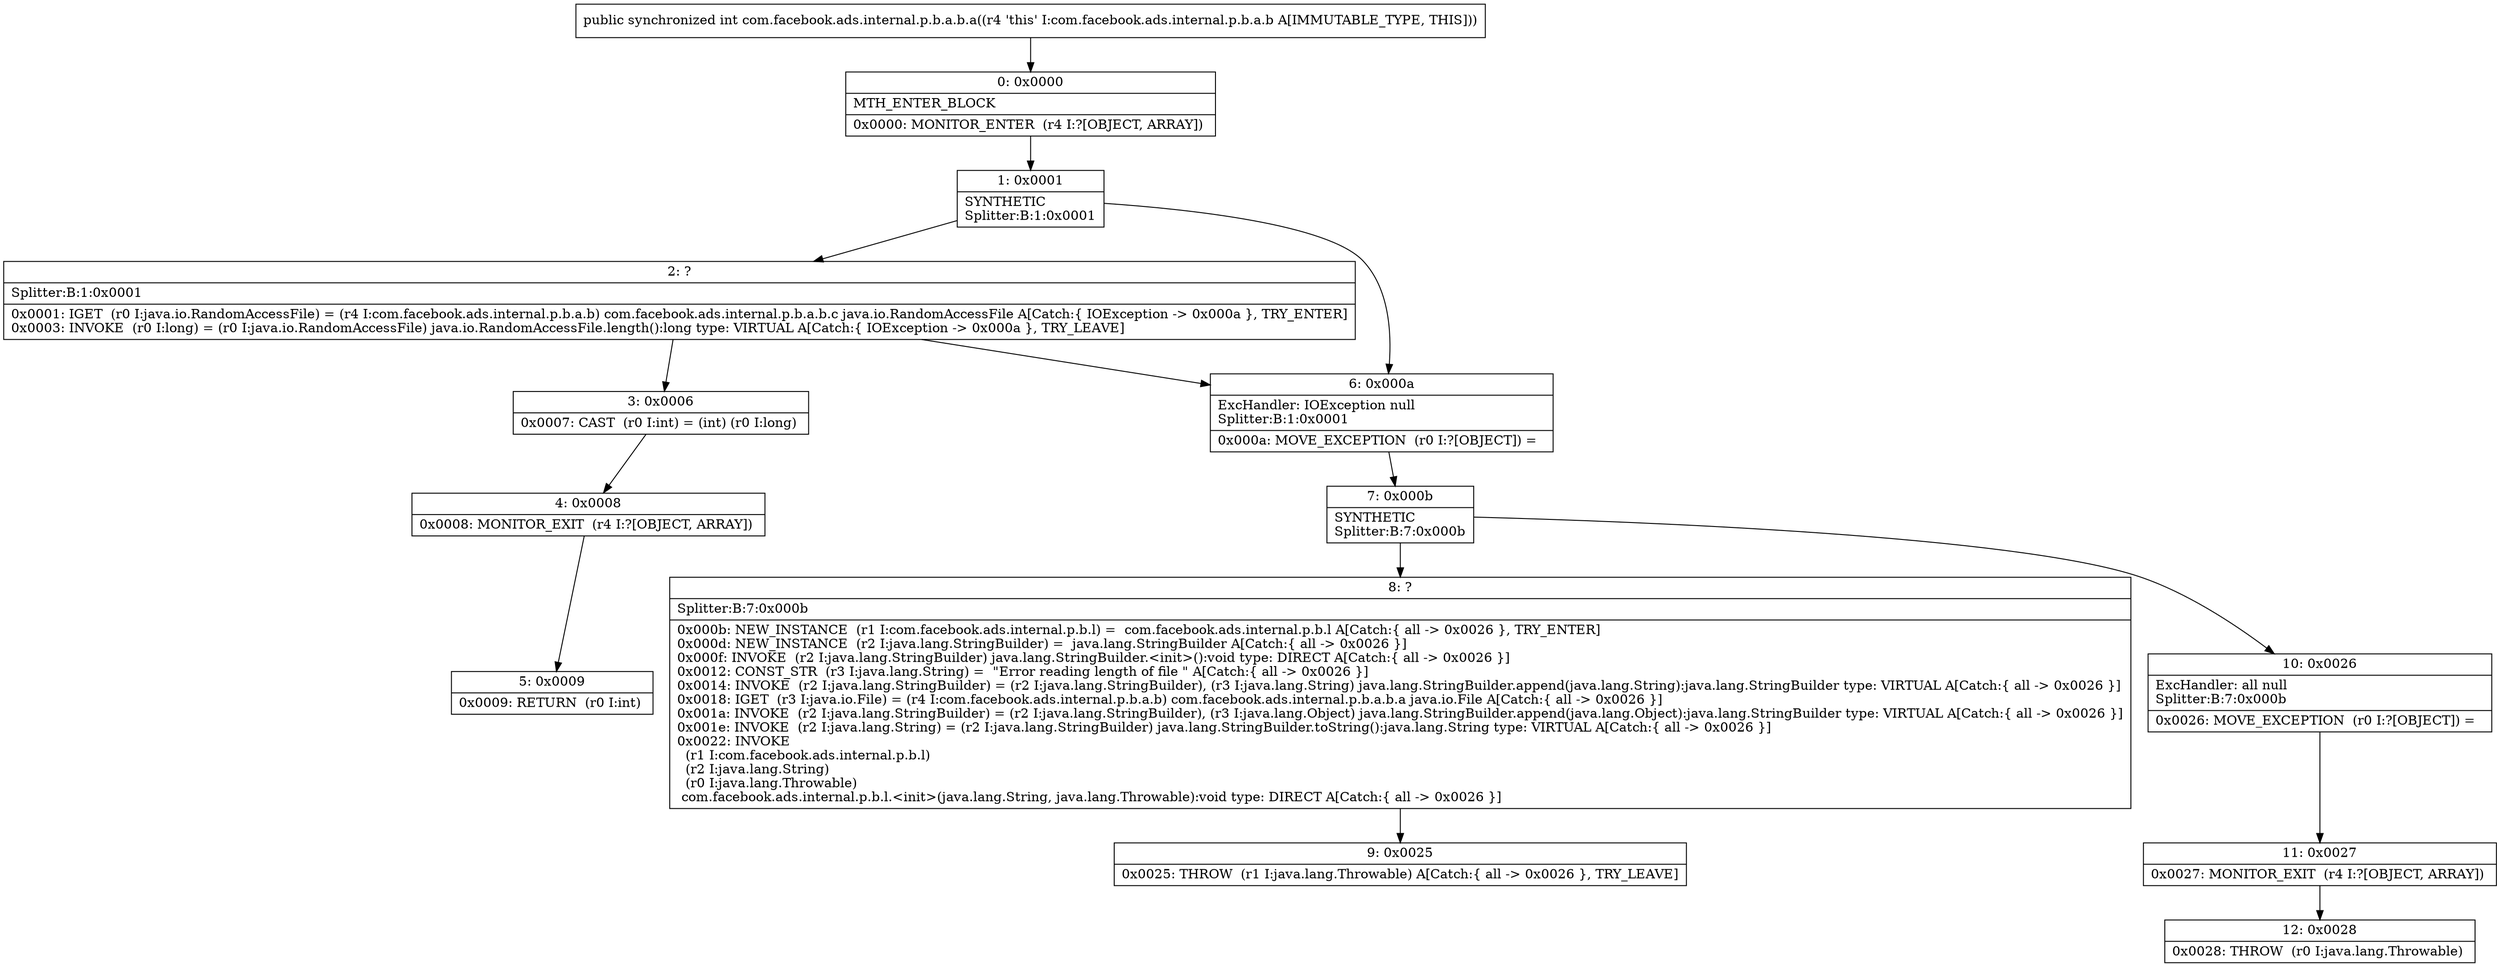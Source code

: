 digraph "CFG forcom.facebook.ads.internal.p.b.a.b.a()I" {
Node_0 [shape=record,label="{0\:\ 0x0000|MTH_ENTER_BLOCK\l|0x0000: MONITOR_ENTER  (r4 I:?[OBJECT, ARRAY]) \l}"];
Node_1 [shape=record,label="{1\:\ 0x0001|SYNTHETIC\lSplitter:B:1:0x0001\l}"];
Node_2 [shape=record,label="{2\:\ ?|Splitter:B:1:0x0001\l|0x0001: IGET  (r0 I:java.io.RandomAccessFile) = (r4 I:com.facebook.ads.internal.p.b.a.b) com.facebook.ads.internal.p.b.a.b.c java.io.RandomAccessFile A[Catch:\{ IOException \-\> 0x000a \}, TRY_ENTER]\l0x0003: INVOKE  (r0 I:long) = (r0 I:java.io.RandomAccessFile) java.io.RandomAccessFile.length():long type: VIRTUAL A[Catch:\{ IOException \-\> 0x000a \}, TRY_LEAVE]\l}"];
Node_3 [shape=record,label="{3\:\ 0x0006|0x0007: CAST  (r0 I:int) = (int) (r0 I:long) \l}"];
Node_4 [shape=record,label="{4\:\ 0x0008|0x0008: MONITOR_EXIT  (r4 I:?[OBJECT, ARRAY]) \l}"];
Node_5 [shape=record,label="{5\:\ 0x0009|0x0009: RETURN  (r0 I:int) \l}"];
Node_6 [shape=record,label="{6\:\ 0x000a|ExcHandler: IOException null\lSplitter:B:1:0x0001\l|0x000a: MOVE_EXCEPTION  (r0 I:?[OBJECT]) =  \l}"];
Node_7 [shape=record,label="{7\:\ 0x000b|SYNTHETIC\lSplitter:B:7:0x000b\l}"];
Node_8 [shape=record,label="{8\:\ ?|Splitter:B:7:0x000b\l|0x000b: NEW_INSTANCE  (r1 I:com.facebook.ads.internal.p.b.l) =  com.facebook.ads.internal.p.b.l A[Catch:\{ all \-\> 0x0026 \}, TRY_ENTER]\l0x000d: NEW_INSTANCE  (r2 I:java.lang.StringBuilder) =  java.lang.StringBuilder A[Catch:\{ all \-\> 0x0026 \}]\l0x000f: INVOKE  (r2 I:java.lang.StringBuilder) java.lang.StringBuilder.\<init\>():void type: DIRECT A[Catch:\{ all \-\> 0x0026 \}]\l0x0012: CONST_STR  (r3 I:java.lang.String) =  \"Error reading length of file \" A[Catch:\{ all \-\> 0x0026 \}]\l0x0014: INVOKE  (r2 I:java.lang.StringBuilder) = (r2 I:java.lang.StringBuilder), (r3 I:java.lang.String) java.lang.StringBuilder.append(java.lang.String):java.lang.StringBuilder type: VIRTUAL A[Catch:\{ all \-\> 0x0026 \}]\l0x0018: IGET  (r3 I:java.io.File) = (r4 I:com.facebook.ads.internal.p.b.a.b) com.facebook.ads.internal.p.b.a.b.a java.io.File A[Catch:\{ all \-\> 0x0026 \}]\l0x001a: INVOKE  (r2 I:java.lang.StringBuilder) = (r2 I:java.lang.StringBuilder), (r3 I:java.lang.Object) java.lang.StringBuilder.append(java.lang.Object):java.lang.StringBuilder type: VIRTUAL A[Catch:\{ all \-\> 0x0026 \}]\l0x001e: INVOKE  (r2 I:java.lang.String) = (r2 I:java.lang.StringBuilder) java.lang.StringBuilder.toString():java.lang.String type: VIRTUAL A[Catch:\{ all \-\> 0x0026 \}]\l0x0022: INVOKE  \l  (r1 I:com.facebook.ads.internal.p.b.l)\l  (r2 I:java.lang.String)\l  (r0 I:java.lang.Throwable)\l com.facebook.ads.internal.p.b.l.\<init\>(java.lang.String, java.lang.Throwable):void type: DIRECT A[Catch:\{ all \-\> 0x0026 \}]\l}"];
Node_9 [shape=record,label="{9\:\ 0x0025|0x0025: THROW  (r1 I:java.lang.Throwable) A[Catch:\{ all \-\> 0x0026 \}, TRY_LEAVE]\l}"];
Node_10 [shape=record,label="{10\:\ 0x0026|ExcHandler: all null\lSplitter:B:7:0x000b\l|0x0026: MOVE_EXCEPTION  (r0 I:?[OBJECT]) =  \l}"];
Node_11 [shape=record,label="{11\:\ 0x0027|0x0027: MONITOR_EXIT  (r4 I:?[OBJECT, ARRAY]) \l}"];
Node_12 [shape=record,label="{12\:\ 0x0028|0x0028: THROW  (r0 I:java.lang.Throwable) \l}"];
MethodNode[shape=record,label="{public synchronized int com.facebook.ads.internal.p.b.a.b.a((r4 'this' I:com.facebook.ads.internal.p.b.a.b A[IMMUTABLE_TYPE, THIS])) }"];
MethodNode -> Node_0;
Node_0 -> Node_1;
Node_1 -> Node_2;
Node_1 -> Node_6;
Node_2 -> Node_3;
Node_2 -> Node_6;
Node_3 -> Node_4;
Node_4 -> Node_5;
Node_6 -> Node_7;
Node_7 -> Node_8;
Node_7 -> Node_10;
Node_8 -> Node_9;
Node_10 -> Node_11;
Node_11 -> Node_12;
}

